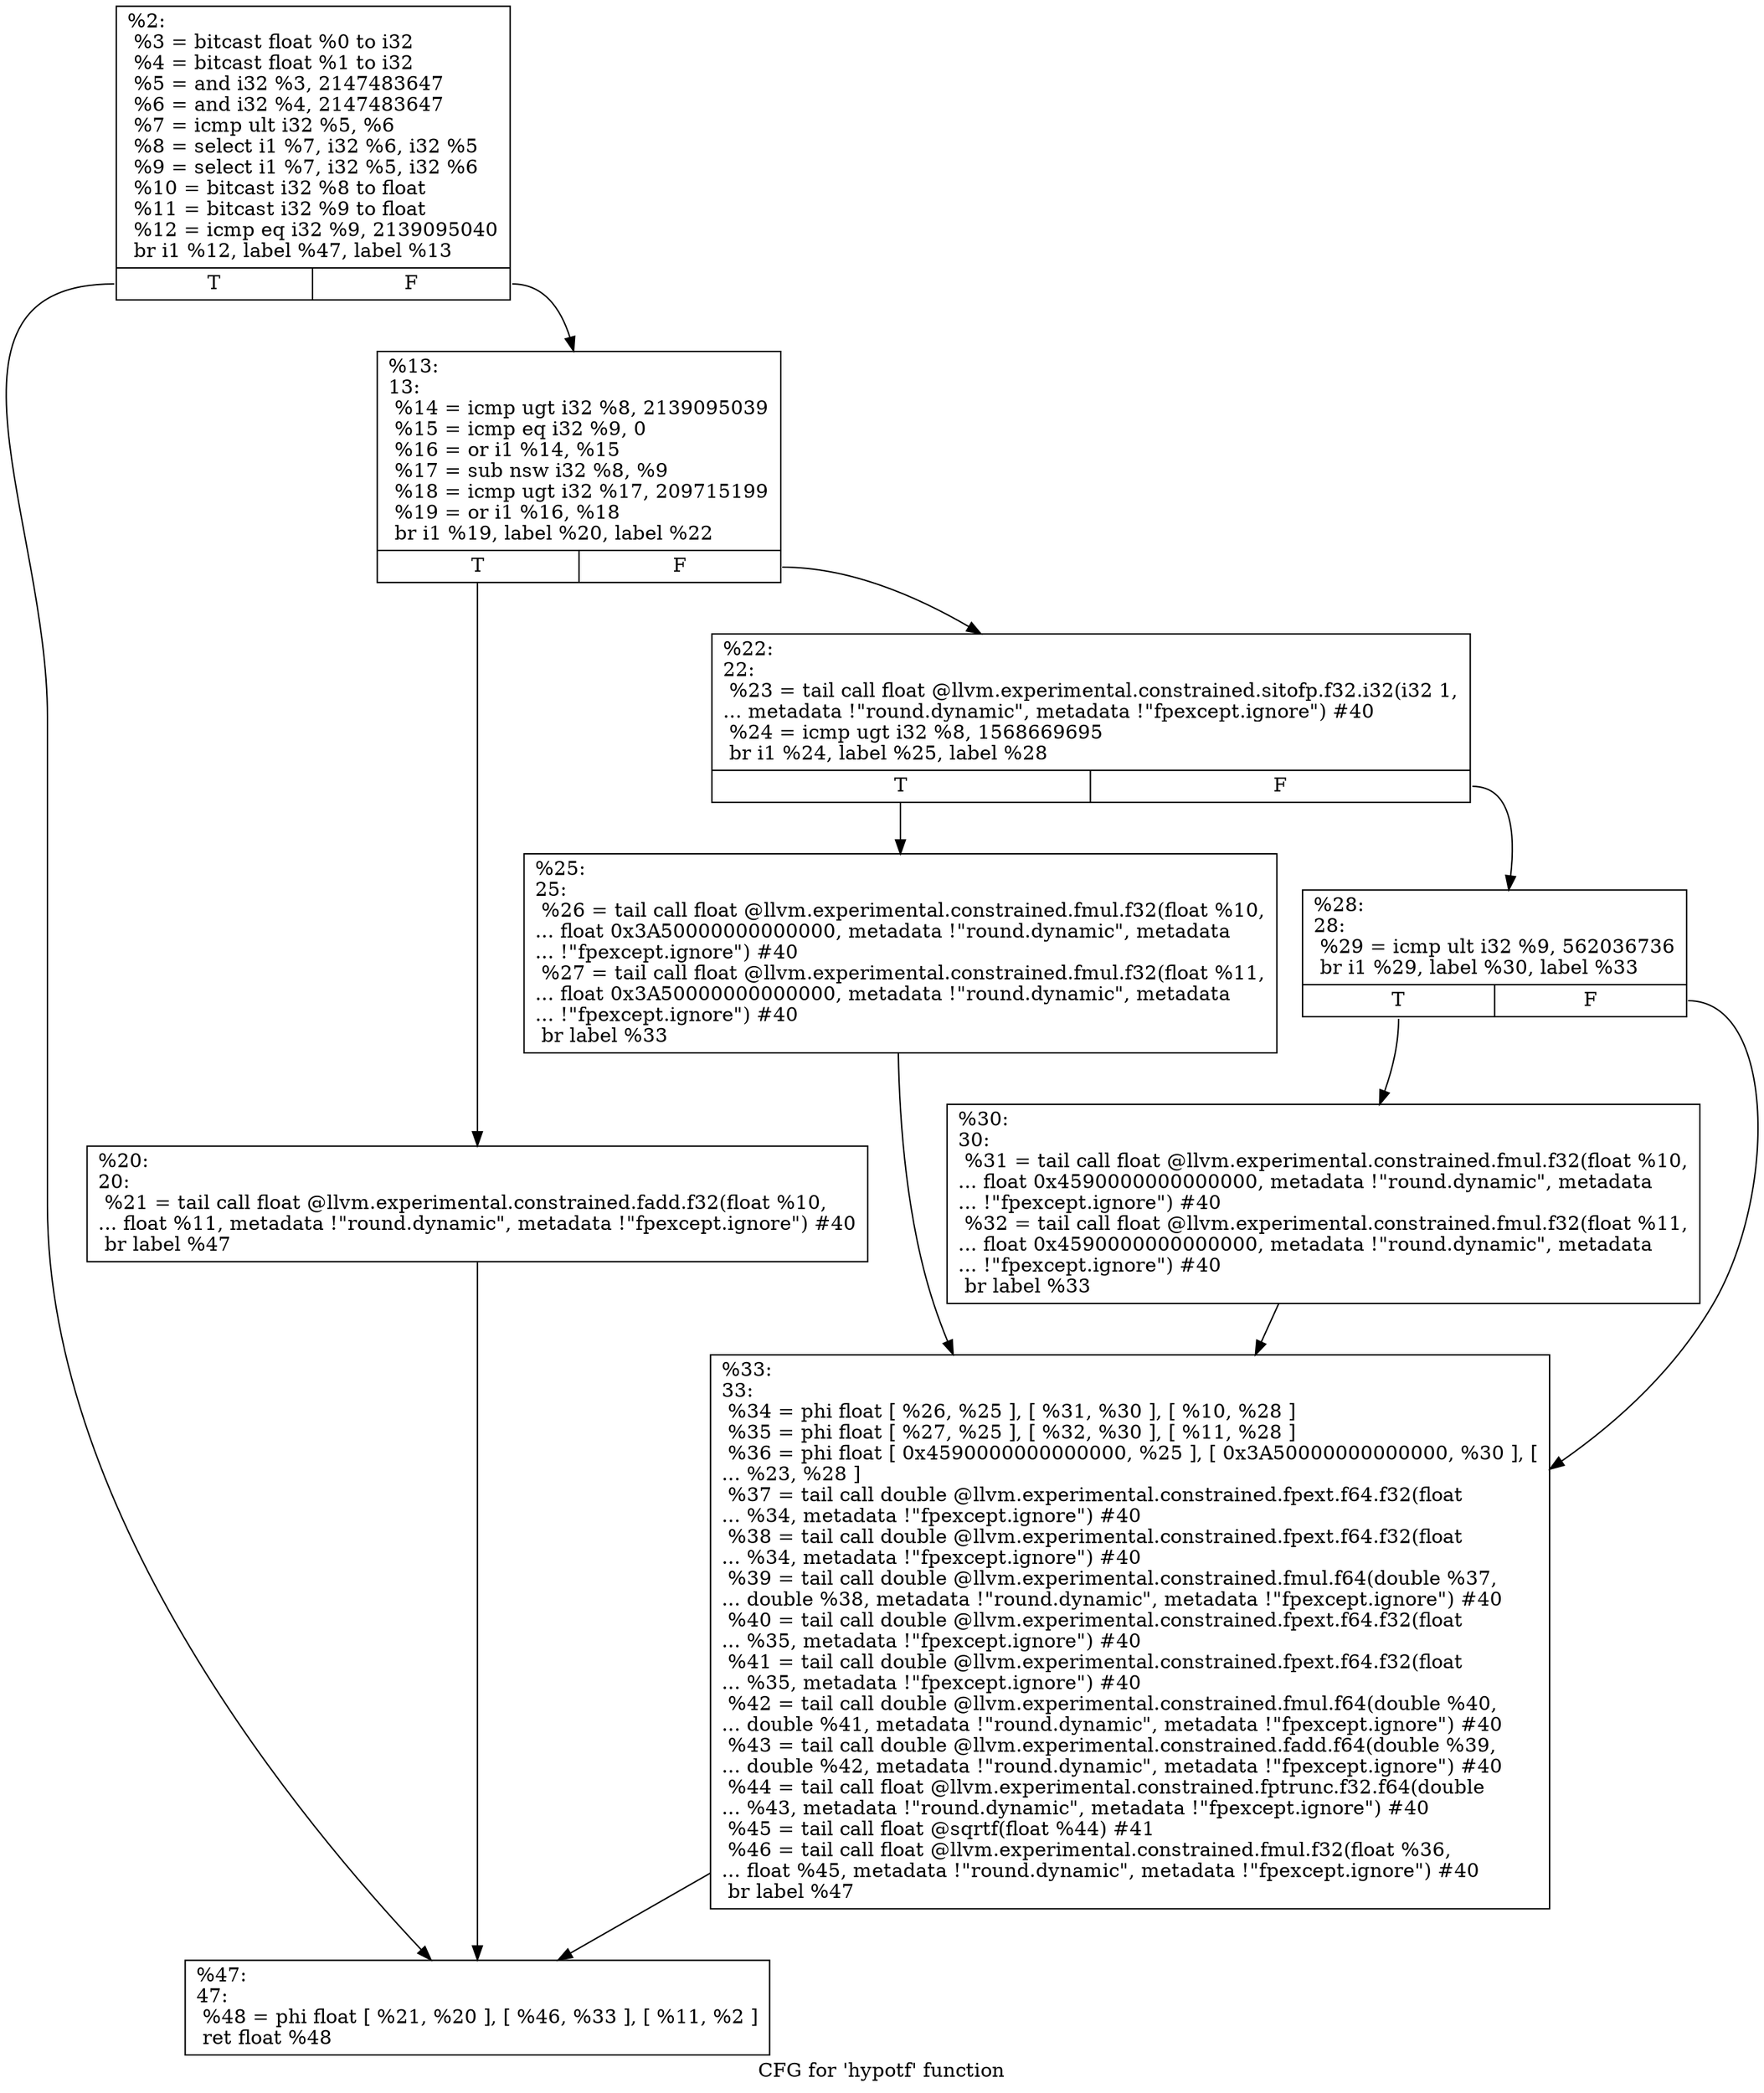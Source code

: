 digraph "CFG for 'hypotf' function" {
	label="CFG for 'hypotf' function";

	Node0x1914a60 [shape=record,label="{%2:\l  %3 = bitcast float %0 to i32\l  %4 = bitcast float %1 to i32\l  %5 = and i32 %3, 2147483647\l  %6 = and i32 %4, 2147483647\l  %7 = icmp ult i32 %5, %6\l  %8 = select i1 %7, i32 %6, i32 %5\l  %9 = select i1 %7, i32 %5, i32 %6\l  %10 = bitcast i32 %8 to float\l  %11 = bitcast i32 %9 to float\l  %12 = icmp eq i32 %9, 2139095040\l  br i1 %12, label %47, label %13\l|{<s0>T|<s1>F}}"];
	Node0x1914a60:s0 -> Node0x1914ce0;
	Node0x1914a60:s1 -> Node0x1914ab0;
	Node0x1914ab0 [shape=record,label="{%13:\l13:                                               \l  %14 = icmp ugt i32 %8, 2139095039\l  %15 = icmp eq i32 %9, 0\l  %16 = or i1 %14, %15\l  %17 = sub nsw i32 %8, %9\l  %18 = icmp ugt i32 %17, 209715199\l  %19 = or i1 %16, %18\l  br i1 %19, label %20, label %22\l|{<s0>T|<s1>F}}"];
	Node0x1914ab0:s0 -> Node0x1914b00;
	Node0x1914ab0:s1 -> Node0x1914b50;
	Node0x1914b00 [shape=record,label="{%20:\l20:                                               \l  %21 = tail call float @llvm.experimental.constrained.fadd.f32(float %10,\l... float %11, metadata !\"round.dynamic\", metadata !\"fpexcept.ignore\") #40\l  br label %47\l}"];
	Node0x1914b00 -> Node0x1914ce0;
	Node0x1914b50 [shape=record,label="{%22:\l22:                                               \l  %23 = tail call float @llvm.experimental.constrained.sitofp.f32.i32(i32 1,\l... metadata !\"round.dynamic\", metadata !\"fpexcept.ignore\") #40\l  %24 = icmp ugt i32 %8, 1568669695\l  br i1 %24, label %25, label %28\l|{<s0>T|<s1>F}}"];
	Node0x1914b50:s0 -> Node0x1914ba0;
	Node0x1914b50:s1 -> Node0x1914bf0;
	Node0x1914ba0 [shape=record,label="{%25:\l25:                                               \l  %26 = tail call float @llvm.experimental.constrained.fmul.f32(float %10,\l... float 0x3A50000000000000, metadata !\"round.dynamic\", metadata\l... !\"fpexcept.ignore\") #40\l  %27 = tail call float @llvm.experimental.constrained.fmul.f32(float %11,\l... float 0x3A50000000000000, metadata !\"round.dynamic\", metadata\l... !\"fpexcept.ignore\") #40\l  br label %33\l}"];
	Node0x1914ba0 -> Node0x1914c90;
	Node0x1914bf0 [shape=record,label="{%28:\l28:                                               \l  %29 = icmp ult i32 %9, 562036736\l  br i1 %29, label %30, label %33\l|{<s0>T|<s1>F}}"];
	Node0x1914bf0:s0 -> Node0x1914c40;
	Node0x1914bf0:s1 -> Node0x1914c90;
	Node0x1914c40 [shape=record,label="{%30:\l30:                                               \l  %31 = tail call float @llvm.experimental.constrained.fmul.f32(float %10,\l... float 0x4590000000000000, metadata !\"round.dynamic\", metadata\l... !\"fpexcept.ignore\") #40\l  %32 = tail call float @llvm.experimental.constrained.fmul.f32(float %11,\l... float 0x4590000000000000, metadata !\"round.dynamic\", metadata\l... !\"fpexcept.ignore\") #40\l  br label %33\l}"];
	Node0x1914c40 -> Node0x1914c90;
	Node0x1914c90 [shape=record,label="{%33:\l33:                                               \l  %34 = phi float [ %26, %25 ], [ %31, %30 ], [ %10, %28 ]\l  %35 = phi float [ %27, %25 ], [ %32, %30 ], [ %11, %28 ]\l  %36 = phi float [ 0x4590000000000000, %25 ], [ 0x3A50000000000000, %30 ], [\l... %23, %28 ]\l  %37 = tail call double @llvm.experimental.constrained.fpext.f64.f32(float\l... %34, metadata !\"fpexcept.ignore\") #40\l  %38 = tail call double @llvm.experimental.constrained.fpext.f64.f32(float\l... %34, metadata !\"fpexcept.ignore\") #40\l  %39 = tail call double @llvm.experimental.constrained.fmul.f64(double %37,\l... double %38, metadata !\"round.dynamic\", metadata !\"fpexcept.ignore\") #40\l  %40 = tail call double @llvm.experimental.constrained.fpext.f64.f32(float\l... %35, metadata !\"fpexcept.ignore\") #40\l  %41 = tail call double @llvm.experimental.constrained.fpext.f64.f32(float\l... %35, metadata !\"fpexcept.ignore\") #40\l  %42 = tail call double @llvm.experimental.constrained.fmul.f64(double %40,\l... double %41, metadata !\"round.dynamic\", metadata !\"fpexcept.ignore\") #40\l  %43 = tail call double @llvm.experimental.constrained.fadd.f64(double %39,\l... double %42, metadata !\"round.dynamic\", metadata !\"fpexcept.ignore\") #40\l  %44 = tail call float @llvm.experimental.constrained.fptrunc.f32.f64(double\l... %43, metadata !\"round.dynamic\", metadata !\"fpexcept.ignore\") #40\l  %45 = tail call float @sqrtf(float %44) #41\l  %46 = tail call float @llvm.experimental.constrained.fmul.f32(float %36,\l... float %45, metadata !\"round.dynamic\", metadata !\"fpexcept.ignore\") #40\l  br label %47\l}"];
	Node0x1914c90 -> Node0x1914ce0;
	Node0x1914ce0 [shape=record,label="{%47:\l47:                                               \l  %48 = phi float [ %21, %20 ], [ %46, %33 ], [ %11, %2 ]\l  ret float %48\l}"];
}
